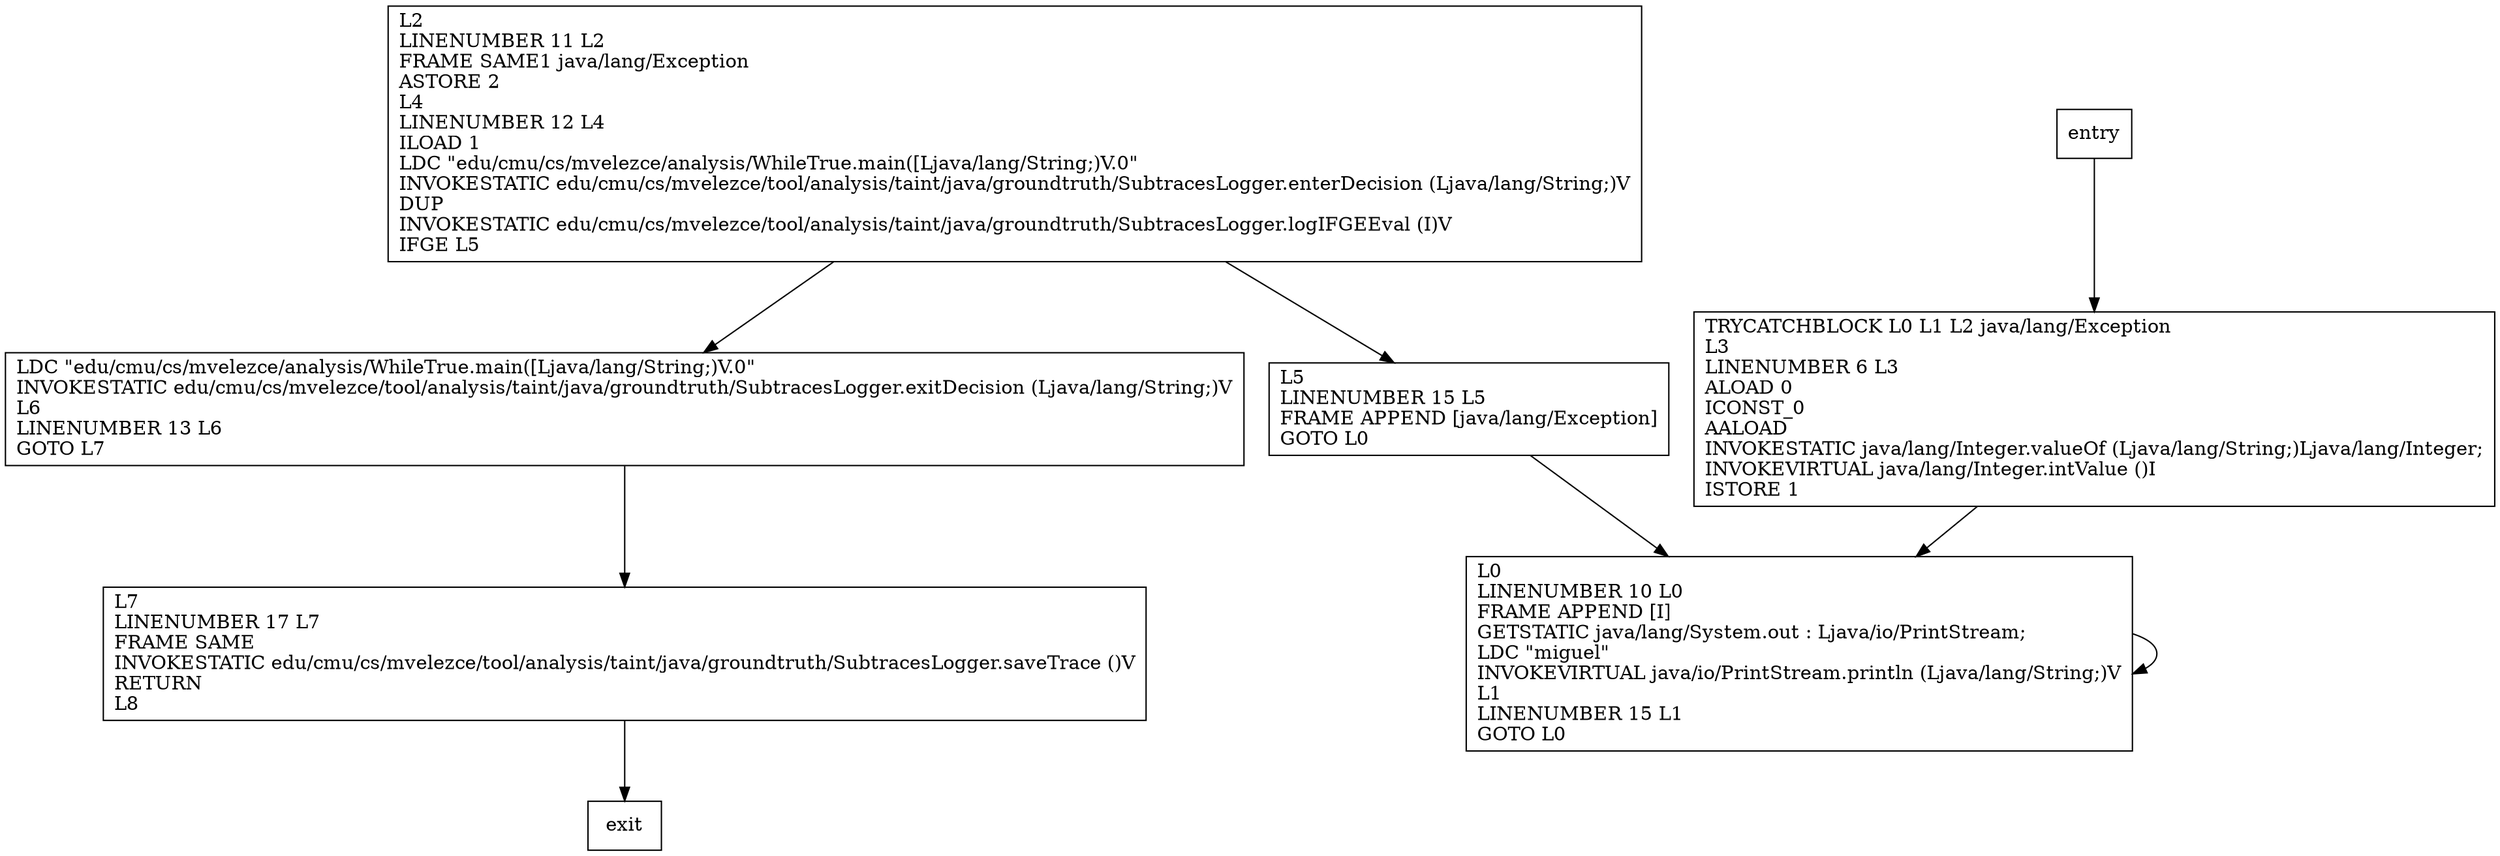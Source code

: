 digraph main {
node [shape=record];
1969845464 [label="L0\lLINENUMBER 10 L0\lFRAME APPEND [I]\lGETSTATIC java/lang/System.out : Ljava/io/PrintStream;\lLDC \"miguel\"\lINVOKEVIRTUAL java/io/PrintStream.println (Ljava/lang/String;)V\lL1\lLINENUMBER 15 L1\lGOTO L0\l"];
1136186114 [label="L2\lLINENUMBER 11 L2\lFRAME SAME1 java/lang/Exception\lASTORE 2\lL4\lLINENUMBER 12 L4\lILOAD 1\lLDC \"edu/cmu/cs/mvelezce/analysis/WhileTrue.main([Ljava/lang/String;)V.0\"\lINVOKESTATIC edu/cmu/cs/mvelezce/tool/analysis/taint/java/groundtruth/SubtracesLogger.enterDecision (Ljava/lang/String;)V\lDUP\lINVOKESTATIC edu/cmu/cs/mvelezce/tool/analysis/taint/java/groundtruth/SubtracesLogger.logIFGEEval (I)V\lIFGE L5\l"];
1315550845 [label="L5\lLINENUMBER 15 L5\lFRAME APPEND [java/lang/Exception]\lGOTO L0\l"];
1916400826 [label="LDC \"edu/cmu/cs/mvelezce/analysis/WhileTrue.main([Ljava/lang/String;)V.0\"\lINVOKESTATIC edu/cmu/cs/mvelezce/tool/analysis/taint/java/groundtruth/SubtracesLogger.exitDecision (Ljava/lang/String;)V\lL6\lLINENUMBER 13 L6\lGOTO L7\l"];
848416685 [label="TRYCATCHBLOCK L0 L1 L2 java/lang/Exception\lL3\lLINENUMBER 6 L3\lALOAD 0\lICONST_0\lAALOAD\lINVOKESTATIC java/lang/Integer.valueOf (Ljava/lang/String;)Ljava/lang/Integer;\lINVOKEVIRTUAL java/lang/Integer.intValue ()I\lISTORE 1\l"];
1279824273 [label="L7\lLINENUMBER 17 L7\lFRAME SAME\lINVOKESTATIC edu/cmu/cs/mvelezce/tool/analysis/taint/java/groundtruth/SubtracesLogger.saveTrace ()V\lRETURN\lL8\l"];
entry;
exit;
entry -> 848416685;
1969845464 -> 1969845464;
1136186114 -> 1315550845;
1136186114 -> 1916400826;
1315550845 -> 1969845464;
1916400826 -> 1279824273;
848416685 -> 1969845464;
1279824273 -> exit;
}
